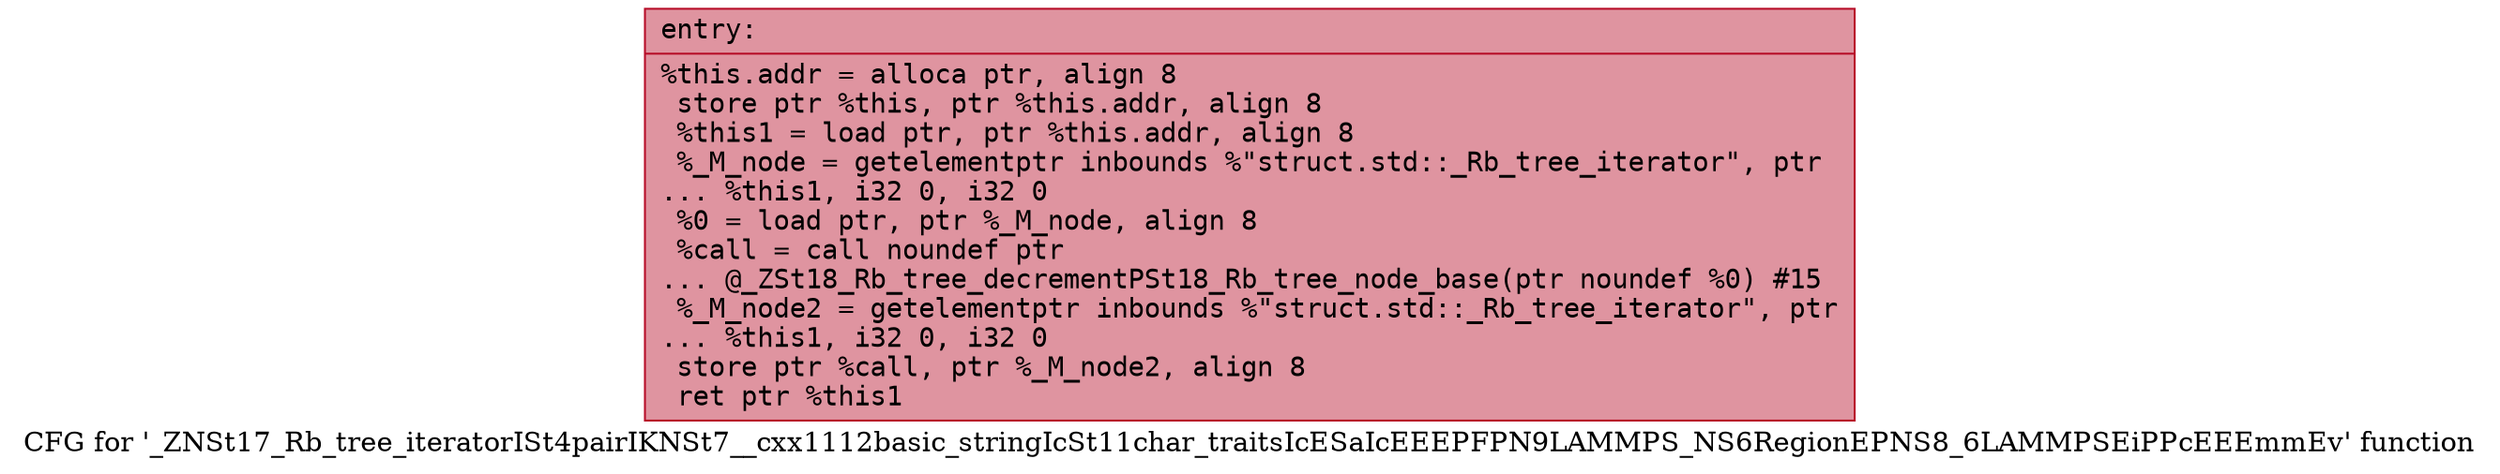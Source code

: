 digraph "CFG for '_ZNSt17_Rb_tree_iteratorISt4pairIKNSt7__cxx1112basic_stringIcSt11char_traitsIcESaIcEEEPFPN9LAMMPS_NS6RegionEPNS8_6LAMMPSEiPPcEEEmmEv' function" {
	label="CFG for '_ZNSt17_Rb_tree_iteratorISt4pairIKNSt7__cxx1112basic_stringIcSt11char_traitsIcESaIcEEEPFPN9LAMMPS_NS6RegionEPNS8_6LAMMPSEiPPcEEEmmEv' function";

	Node0x561837f04880 [shape=record,color="#b70d28ff", style=filled, fillcolor="#b70d2870" fontname="Courier",label="{entry:\l|  %this.addr = alloca ptr, align 8\l  store ptr %this, ptr %this.addr, align 8\l  %this1 = load ptr, ptr %this.addr, align 8\l  %_M_node = getelementptr inbounds %\"struct.std::_Rb_tree_iterator\", ptr\l... %this1, i32 0, i32 0\l  %0 = load ptr, ptr %_M_node, align 8\l  %call = call noundef ptr\l... @_ZSt18_Rb_tree_decrementPSt18_Rb_tree_node_base(ptr noundef %0) #15\l  %_M_node2 = getelementptr inbounds %\"struct.std::_Rb_tree_iterator\", ptr\l... %this1, i32 0, i32 0\l  store ptr %call, ptr %_M_node2, align 8\l  ret ptr %this1\l}"];
}

